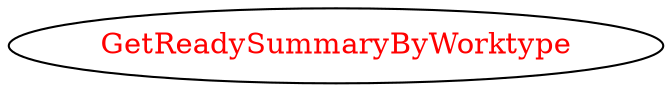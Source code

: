 digraph dependencyGraph {
 concentrate=true;
 ranksep="2.0";
 rankdir="LR"; 
 splines="ortho";
"GetReadySummaryByWorktype" [fontcolor="red"];
}